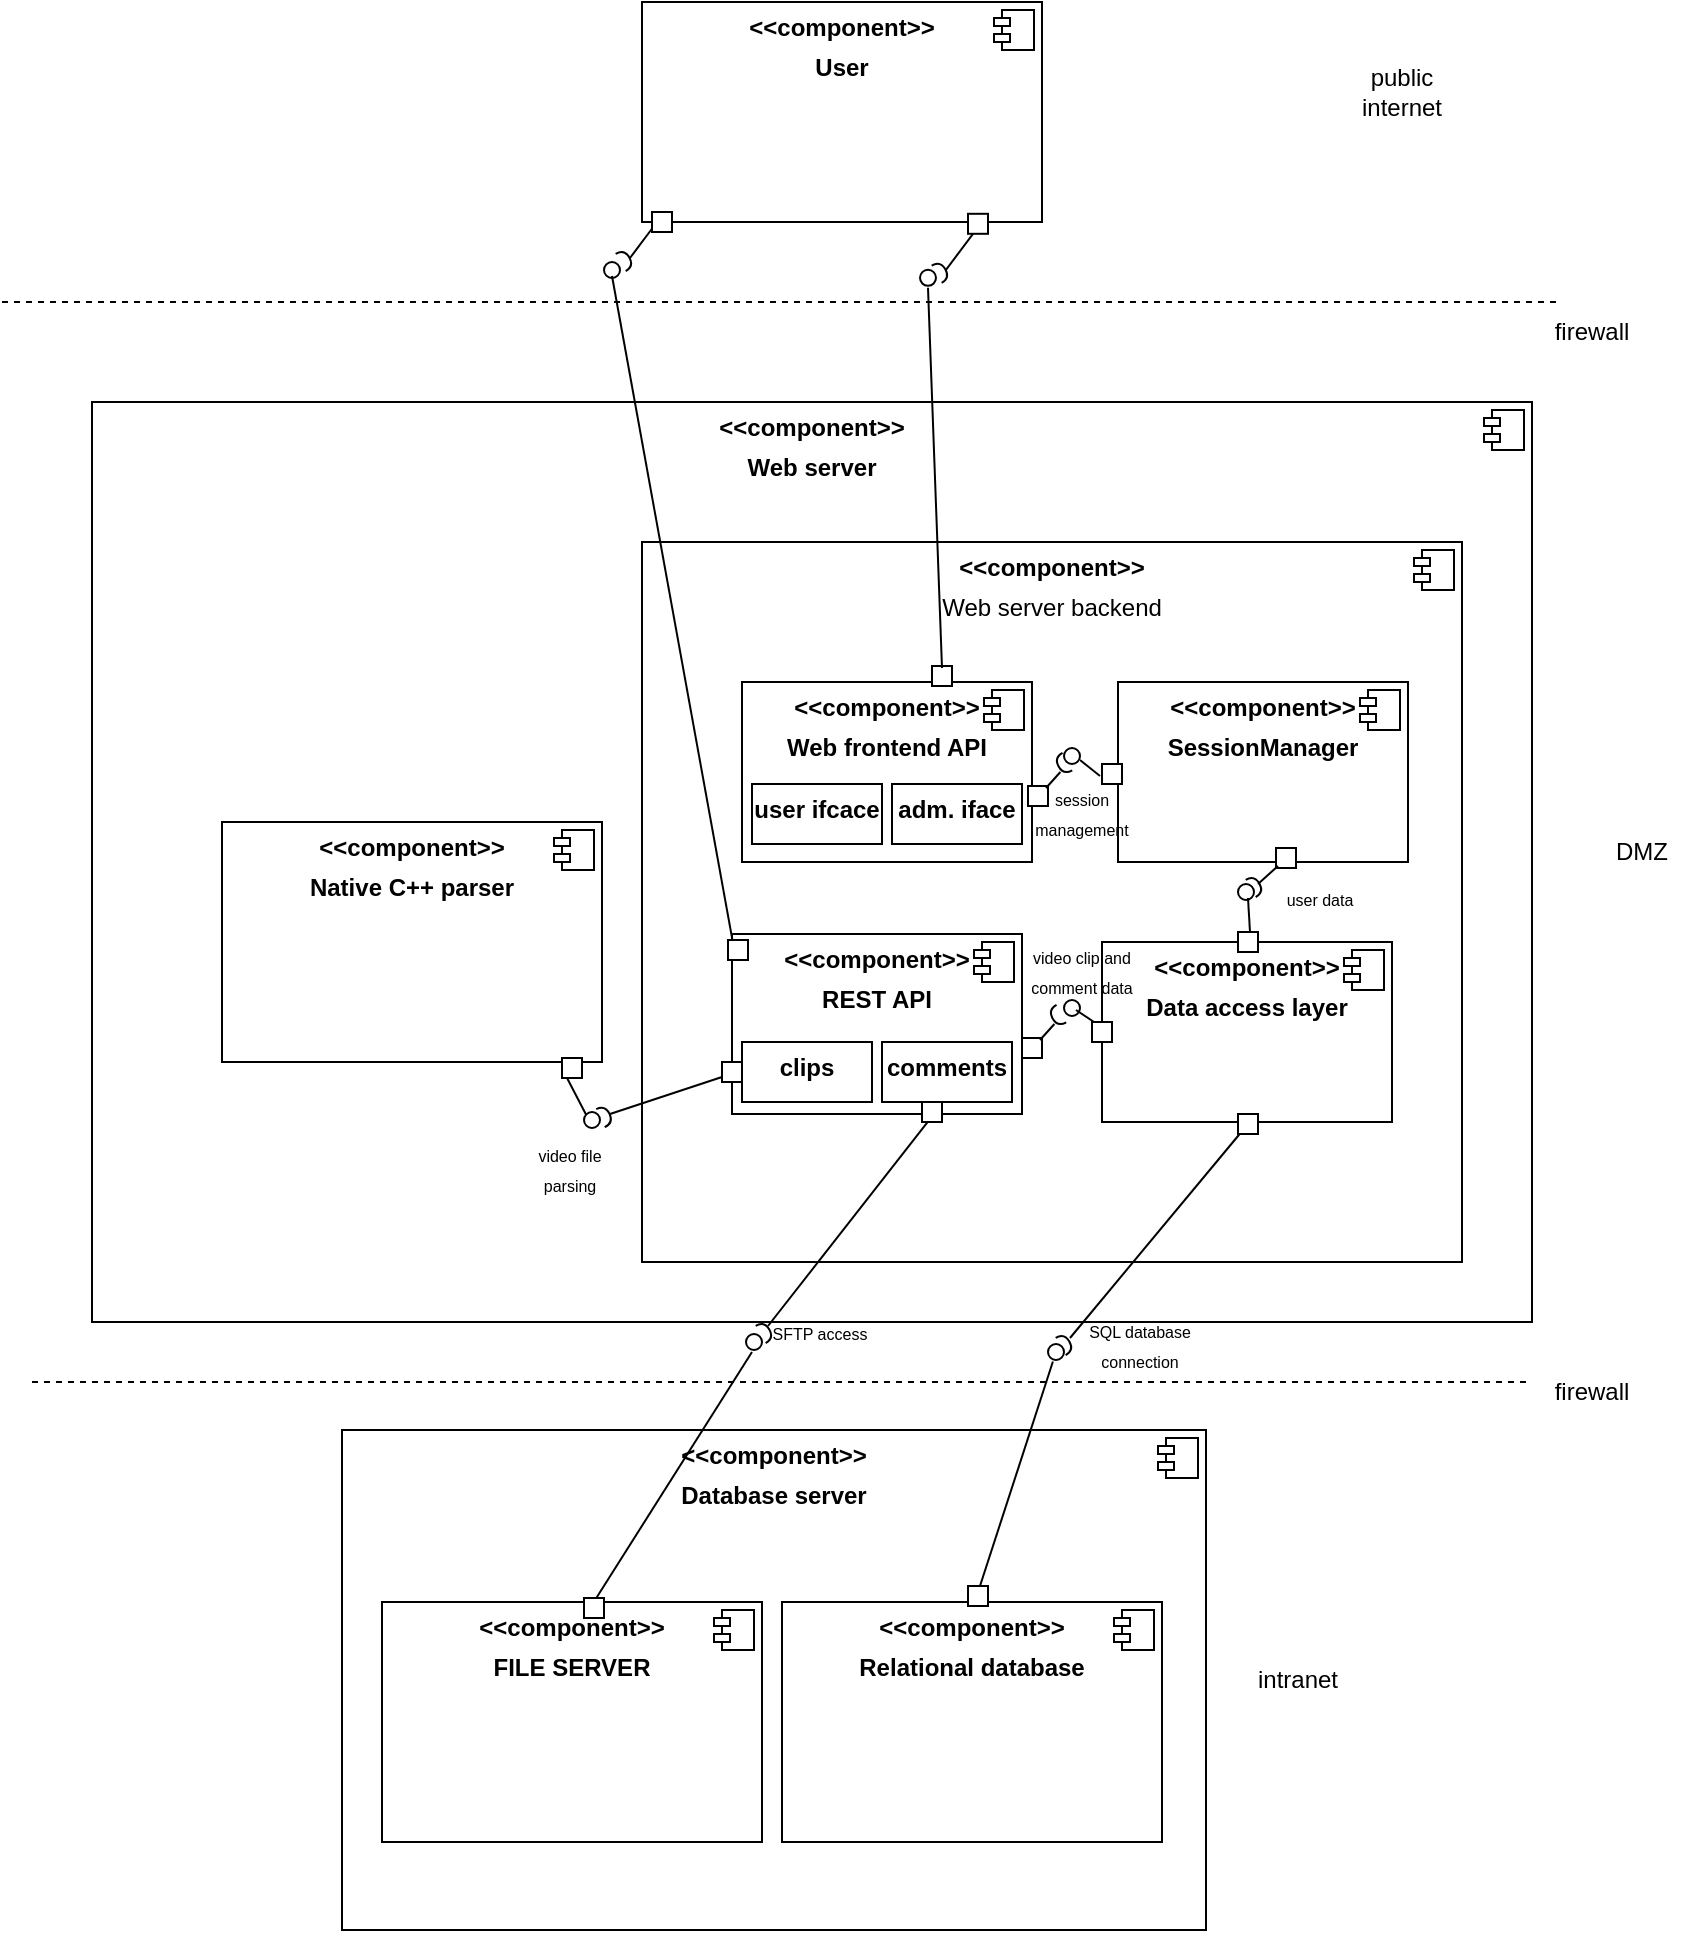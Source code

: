 <mxfile version="15.5.1" type="device"><diagram id="GSqzHgyZ8bAY6e9TYu-8" name="Page-1"><mxGraphModel dx="979" dy="561" grid="1" gridSize="10" guides="1" tooltips="1" connect="1" arrows="1" fold="1" page="1" pageScale="1" pageWidth="850" pageHeight="1100" math="0" shadow="0"><root><mxCell id="0"/><mxCell id="1" parent="0"/><mxCell id="STXhcjaNy7lyqlX8jOq6-12" value="&lt;p style=&quot;margin: 0px ; margin-top: 6px ; text-align: center&quot;&gt;&lt;b&gt;&amp;lt;&amp;lt;component&amp;gt;&amp;gt;&lt;/b&gt;&lt;/p&gt;&lt;p style=&quot;margin: 0px ; margin-top: 6px ; text-align: center&quot;&gt;&lt;b&gt;Web server&lt;/b&gt;&lt;/p&gt;" style="align=left;overflow=fill;html=1;dropTarget=0;" vertex="1" parent="1"><mxGeometry x="65" y="200" width="720" height="460" as="geometry"/></mxCell><mxCell id="STXhcjaNy7lyqlX8jOq6-13" value="" style="shape=component;jettyWidth=8;jettyHeight=4;" vertex="1" parent="STXhcjaNy7lyqlX8jOq6-12"><mxGeometry x="1" width="20" height="20" relative="1" as="geometry"><mxPoint x="-24" y="4" as="offset"/></mxGeometry></mxCell><mxCell id="STXhcjaNy7lyqlX8jOq6-14" value="&lt;p style=&quot;margin: 0px ; margin-top: 6px ; text-align: center&quot;&gt;&lt;b&gt;&amp;lt;&amp;lt;component&amp;gt;&amp;gt;&lt;/b&gt;&lt;/p&gt;&lt;p style=&quot;margin: 0px ; margin-top: 6px ; text-align: center&quot;&gt;&lt;b&gt;Native C++ parser&lt;/b&gt;&lt;/p&gt;" style="align=left;overflow=fill;html=1;dropTarget=0;" vertex="1" parent="1"><mxGeometry x="130" y="410" width="190" height="120" as="geometry"/></mxCell><mxCell id="STXhcjaNy7lyqlX8jOq6-15" value="" style="shape=component;jettyWidth=8;jettyHeight=4;" vertex="1" parent="STXhcjaNy7lyqlX8jOq6-14"><mxGeometry x="1" width="20" height="20" relative="1" as="geometry"><mxPoint x="-24" y="4" as="offset"/></mxGeometry></mxCell><mxCell id="STXhcjaNy7lyqlX8jOq6-16" value="&lt;p style=&quot;margin: 0px ; margin-top: 6px ; text-align: center&quot;&gt;&lt;b&gt;&amp;lt;&amp;lt;component&amp;gt;&amp;gt;&lt;/b&gt;&lt;/p&gt;&lt;p style=&quot;margin: 0px ; margin-top: 6px ; text-align: center&quot;&gt;Web server backend&lt;/p&gt;" style="align=left;overflow=fill;html=1;dropTarget=0;" vertex="1" parent="1"><mxGeometry x="340" y="270" width="410" height="360" as="geometry"/></mxCell><mxCell id="STXhcjaNy7lyqlX8jOq6-17" value="" style="shape=component;jettyWidth=8;jettyHeight=4;" vertex="1" parent="STXhcjaNy7lyqlX8jOq6-16"><mxGeometry x="1" width="20" height="20" relative="1" as="geometry"><mxPoint x="-24" y="4" as="offset"/></mxGeometry></mxCell><mxCell id="STXhcjaNy7lyqlX8jOq6-18" value="&lt;p style=&quot;margin: 0px ; margin-top: 6px ; text-align: center&quot;&gt;&lt;b&gt;&amp;lt;&amp;lt;component&amp;gt;&amp;gt;&lt;/b&gt;&lt;/p&gt;&lt;p style=&quot;margin: 0px ; margin-top: 6px ; text-align: center&quot;&gt;&lt;b&gt;SessionManager&lt;/b&gt;&lt;/p&gt;" style="align=left;overflow=fill;html=1;dropTarget=0;" vertex="1" parent="1"><mxGeometry x="578" y="340" width="145" height="90" as="geometry"/></mxCell><mxCell id="STXhcjaNy7lyqlX8jOq6-19" value="" style="shape=component;jettyWidth=8;jettyHeight=4;" vertex="1" parent="STXhcjaNy7lyqlX8jOq6-18"><mxGeometry x="1" width="20" height="20" relative="1" as="geometry"><mxPoint x="-24" y="4" as="offset"/></mxGeometry></mxCell><mxCell id="STXhcjaNy7lyqlX8jOq6-22" value="&lt;p style=&quot;margin: 0px ; margin-top: 6px ; text-align: center&quot;&gt;&lt;b&gt;&amp;lt;&amp;lt;component&amp;gt;&amp;gt;&lt;/b&gt;&lt;/p&gt;&lt;p style=&quot;margin: 0px ; margin-top: 6px ; text-align: center&quot;&gt;&lt;b&gt;REST API&lt;/b&gt;&lt;/p&gt;" style="align=left;overflow=fill;html=1;dropTarget=0;" vertex="1" parent="1"><mxGeometry x="385" y="466" width="145" height="90" as="geometry"/></mxCell><mxCell id="STXhcjaNy7lyqlX8jOq6-23" value="" style="shape=component;jettyWidth=8;jettyHeight=4;" vertex="1" parent="STXhcjaNy7lyqlX8jOq6-22"><mxGeometry x="1" width="20" height="20" relative="1" as="geometry"><mxPoint x="-24" y="4" as="offset"/></mxGeometry></mxCell><mxCell id="STXhcjaNy7lyqlX8jOq6-24" value="&lt;p style=&quot;margin: 0px ; margin-top: 6px ; text-align: center&quot;&gt;&lt;b&gt;&amp;lt;&amp;lt;component&amp;gt;&amp;gt;&lt;/b&gt;&lt;/p&gt;&lt;p style=&quot;margin: 0px ; margin-top: 6px ; text-align: center&quot;&gt;&lt;b&gt;Web frontend API&lt;/b&gt;&lt;/p&gt;" style="align=left;overflow=fill;html=1;dropTarget=0;" vertex="1" parent="1"><mxGeometry x="390" y="340" width="145" height="90" as="geometry"/></mxCell><mxCell id="STXhcjaNy7lyqlX8jOq6-25" value="" style="shape=component;jettyWidth=8;jettyHeight=4;" vertex="1" parent="STXhcjaNy7lyqlX8jOq6-24"><mxGeometry x="1" width="20" height="20" relative="1" as="geometry"><mxPoint x="-24" y="4" as="offset"/></mxGeometry></mxCell><mxCell id="STXhcjaNy7lyqlX8jOq6-26" value="&lt;p style=&quot;margin: 0px ; margin-top: 6px ; text-align: center&quot;&gt;&lt;b&gt;&amp;lt;&amp;lt;component&amp;gt;&amp;gt;&lt;/b&gt;&lt;/p&gt;&lt;p style=&quot;margin: 0px ; margin-top: 6px ; text-align: center&quot;&gt;&lt;b&gt;Database server&lt;/b&gt;&lt;/p&gt;" style="align=left;overflow=fill;html=1;dropTarget=0;" vertex="1" parent="1"><mxGeometry x="190" y="714" width="432" height="250" as="geometry"/></mxCell><mxCell id="STXhcjaNy7lyqlX8jOq6-27" value="" style="shape=component;jettyWidth=8;jettyHeight=4;" vertex="1" parent="STXhcjaNy7lyqlX8jOq6-26"><mxGeometry x="1" width="20" height="20" relative="1" as="geometry"><mxPoint x="-24" y="4" as="offset"/></mxGeometry></mxCell><mxCell id="STXhcjaNy7lyqlX8jOq6-33" value="&lt;p style=&quot;margin: 0px ; margin-top: 6px ; text-align: center&quot;&gt;&lt;b&gt;&amp;lt;&amp;lt;component&amp;gt;&amp;gt;&lt;/b&gt;&lt;/p&gt;&lt;p style=&quot;margin: 0px ; margin-top: 6px ; text-align: center&quot;&gt;&lt;b&gt;Data access layer&lt;/b&gt;&lt;/p&gt;" style="align=left;overflow=fill;html=1;dropTarget=0;" vertex="1" parent="1"><mxGeometry x="570" y="470" width="145" height="90" as="geometry"/></mxCell><mxCell id="STXhcjaNy7lyqlX8jOq6-34" value="" style="shape=component;jettyWidth=8;jettyHeight=4;" vertex="1" parent="STXhcjaNy7lyqlX8jOq6-33"><mxGeometry x="1" width="20" height="20" relative="1" as="geometry"><mxPoint x="-24" y="4" as="offset"/></mxGeometry></mxCell><mxCell id="STXhcjaNy7lyqlX8jOq6-44" value="" style="ellipse;html=1;fontSize=11;align=center;fillColor=none;points=[];aspect=fixed;resizable=0;verticalAlign=bottom;labelPosition=center;verticalLabelPosition=top;flipH=1;perimeterSpacing=1;" vertex="1" parent="1"><mxGeometry x="543" y="671" width="8" height="8" as="geometry"/></mxCell><mxCell id="STXhcjaNy7lyqlX8jOq6-43" value="" style="endArrow=none;html=1;rounded=0;align=center;verticalAlign=top;endFill=0;labelBackgroundColor=none;endSize=2;" edge="1" target="STXhcjaNy7lyqlX8jOq6-44" parent="1"><mxGeometry relative="1" as="geometry"><mxPoint x="509" y="792" as="sourcePoint"/></mxGeometry></mxCell><mxCell id="STXhcjaNy7lyqlX8jOq6-56" value="" style="html=1;rounded=0;" vertex="1" parent="1"><mxGeometry x="638" y="556" width="10" height="10" as="geometry"/></mxCell><mxCell id="STXhcjaNy7lyqlX8jOq6-57" value="" style="endArrow=none;html=1;rounded=0;align=center;verticalAlign=top;endFill=0;labelBackgroundColor=none;endSize=2;" edge="1" source="STXhcjaNy7lyqlX8jOq6-56" parent="1"><mxGeometry relative="1" as="geometry"><mxPoint x="554" y="668" as="targetPoint"/></mxGeometry></mxCell><mxCell id="STXhcjaNy7lyqlX8jOq6-58" value="" style="shape=requiredInterface;html=1;fontSize=11;align=center;fillColor=none;points=[];aspect=fixed;resizable=0;verticalAlign=bottom;labelPosition=center;verticalLabelPosition=top;flipH=1;rotation=-210;" vertex="1" parent="1"><mxGeometry x="549" y="666" width="5" height="10" as="geometry"/></mxCell><mxCell id="STXhcjaNy7lyqlX8jOq6-59" value="&lt;font style=&quot;font-size: 8px&quot;&gt;SQL database connection&lt;/font&gt;" style="text;html=1;strokeColor=none;fillColor=none;align=center;verticalAlign=middle;whiteSpace=wrap;rounded=0;" vertex="1" parent="1"><mxGeometry x="559" y="656" width="60" height="30" as="geometry"/></mxCell><mxCell id="STXhcjaNy7lyqlX8jOq6-62" value="" style="html=1;rounded=0;" vertex="1" parent="1"><mxGeometry x="565" y="510" width="10" height="10" as="geometry"/></mxCell><mxCell id="STXhcjaNy7lyqlX8jOq6-63" value="" style="html=1;rounded=0;" vertex="1" parent="1"><mxGeometry x="638" y="465" width="10" height="10" as="geometry"/></mxCell><mxCell id="STXhcjaNy7lyqlX8jOq6-69" value="&lt;p style=&quot;margin: 0px ; margin-top: 6px ; text-align: center&quot;&gt;&lt;b&gt;user ifcace&lt;/b&gt;&lt;/p&gt;" style="align=left;overflow=fill;html=1;dropTarget=0;" vertex="1" parent="1"><mxGeometry x="395" y="391" width="65" height="30" as="geometry"/></mxCell><mxCell id="STXhcjaNy7lyqlX8jOq6-71" value="&lt;p style=&quot;margin: 0px ; margin-top: 6px ; text-align: center&quot;&gt;&lt;b&gt;adm. iface&lt;/b&gt;&lt;/p&gt;" style="align=left;overflow=fill;html=1;dropTarget=0;" vertex="1" parent="1"><mxGeometry x="465" y="391" width="65" height="30" as="geometry"/></mxCell><mxCell id="STXhcjaNy7lyqlX8jOq6-72" value="&lt;p style=&quot;margin: 0px ; margin-top: 6px ; text-align: center&quot;&gt;&lt;b&gt;&amp;lt;&amp;lt;component&amp;gt;&amp;gt;&lt;/b&gt;&lt;/p&gt;&lt;p style=&quot;margin: 0px ; margin-top: 6px ; text-align: center&quot;&gt;&lt;b&gt;User&lt;/b&gt;&lt;/p&gt;" style="align=left;overflow=fill;html=1;dropTarget=0;" vertex="1" parent="1"><mxGeometry x="340" width="200" height="110" as="geometry"/></mxCell><mxCell id="STXhcjaNy7lyqlX8jOq6-73" value="" style="shape=component;jettyWidth=8;jettyHeight=4;" vertex="1" parent="STXhcjaNy7lyqlX8jOq6-72"><mxGeometry x="1" width="20" height="20" relative="1" as="geometry"><mxPoint x="-24" y="4" as="offset"/></mxGeometry></mxCell><mxCell id="STXhcjaNy7lyqlX8jOq6-77" value="" style="endArrow=none;dashed=1;html=1;rounded=0;fontSize=8;" edge="1" parent="1"><mxGeometry width="50" height="50" relative="1" as="geometry"><mxPoint x="20" y="150" as="sourcePoint"/><mxPoint x="800" y="150" as="targetPoint"/></mxGeometry></mxCell><mxCell id="STXhcjaNy7lyqlX8jOq6-78" value="" style="endArrow=none;dashed=1;html=1;rounded=0;fontSize=8;" edge="1" parent="1"><mxGeometry width="50" height="50" relative="1" as="geometry"><mxPoint x="35" y="690" as="sourcePoint"/><mxPoint x="785" y="690.0" as="targetPoint"/></mxGeometry></mxCell><mxCell id="STXhcjaNy7lyqlX8jOq6-80" value="&lt;font style=&quot;font-size: 12px&quot;&gt;DMZ&lt;/font&gt;" style="text;html=1;strokeColor=none;fillColor=none;align=center;verticalAlign=middle;whiteSpace=wrap;rounded=0;fontSize=8;" vertex="1" parent="1"><mxGeometry x="810" y="410.0" width="60" height="30" as="geometry"/></mxCell><mxCell id="STXhcjaNy7lyqlX8jOq6-81" value="&lt;font style=&quot;font-size: 12px&quot;&gt;public internet&lt;/font&gt;" style="text;html=1;strokeColor=none;fillColor=none;align=center;verticalAlign=middle;whiteSpace=wrap;rounded=0;fontSize=8;" vertex="1" parent="1"><mxGeometry x="690" y="30.0" width="60" height="30" as="geometry"/></mxCell><mxCell id="STXhcjaNy7lyqlX8jOq6-82" value="&lt;font style=&quot;font-size: 12px&quot;&gt;intranet&lt;/font&gt;" style="text;html=1;strokeColor=none;fillColor=none;align=center;verticalAlign=middle;whiteSpace=wrap;rounded=0;fontSize=8;" vertex="1" parent="1"><mxGeometry x="638" y="824.0" width="60" height="30" as="geometry"/></mxCell><mxCell id="STXhcjaNy7lyqlX8jOq6-84" value="&lt;font style=&quot;font-size: 12px&quot;&gt;firewall&lt;/font&gt;" style="text;html=1;strokeColor=none;fillColor=none;align=center;verticalAlign=middle;whiteSpace=wrap;rounded=0;fontSize=8;" vertex="1" parent="1"><mxGeometry x="785" y="680.0" width="60" height="30" as="geometry"/></mxCell><mxCell id="STXhcjaNy7lyqlX8jOq6-85" value="&lt;font style=&quot;font-size: 12px&quot;&gt;firewall&lt;/font&gt;" style="text;html=1;strokeColor=none;fillColor=none;align=center;verticalAlign=middle;whiteSpace=wrap;rounded=0;fontSize=8;" vertex="1" parent="1"><mxGeometry x="785" y="150.0" width="60" height="30" as="geometry"/></mxCell><mxCell id="STXhcjaNy7lyqlX8jOq6-86" value="" style="endArrow=none;html=1;rounded=0;align=center;verticalAlign=top;endFill=0;labelBackgroundColor=none;endSize=2;" edge="1" parent="1"><mxGeometry relative="1" as="geometry"><mxPoint x="644" y="464.997" as="sourcePoint"/><mxPoint x="643" y="448" as="targetPoint"/></mxGeometry></mxCell><mxCell id="STXhcjaNy7lyqlX8jOq6-87" value="&lt;p style=&quot;margin: 0px ; margin-top: 6px ; text-align: center&quot;&gt;&lt;b&gt;&amp;lt;&amp;lt;component&amp;gt;&amp;gt;&lt;/b&gt;&lt;/p&gt;&lt;p style=&quot;margin: 0px ; margin-top: 6px ; text-align: center&quot;&gt;&lt;b&gt;Relational database&lt;/b&gt;&lt;/p&gt;" style="align=left;overflow=fill;html=1;dropTarget=0;" vertex="1" parent="1"><mxGeometry x="410" y="800" width="190" height="120" as="geometry"/></mxCell><mxCell id="STXhcjaNy7lyqlX8jOq6-88" value="" style="shape=component;jettyWidth=8;jettyHeight=4;" vertex="1" parent="STXhcjaNy7lyqlX8jOq6-87"><mxGeometry x="1" width="20" height="20" relative="1" as="geometry"><mxPoint x="-24" y="4" as="offset"/></mxGeometry></mxCell><mxCell id="STXhcjaNy7lyqlX8jOq6-89" value="&lt;p style=&quot;margin: 0px ; margin-top: 6px ; text-align: center&quot;&gt;&lt;b&gt;&amp;lt;&amp;lt;component&amp;gt;&amp;gt;&lt;/b&gt;&lt;/p&gt;&lt;p style=&quot;margin: 0px ; margin-top: 6px ; text-align: center&quot;&gt;&lt;b&gt;FILE SERVER&lt;/b&gt;&lt;/p&gt;" style="align=left;overflow=fill;html=1;dropTarget=0;" vertex="1" parent="1"><mxGeometry x="210" y="800" width="190" height="120" as="geometry"/></mxCell><mxCell id="STXhcjaNy7lyqlX8jOq6-90" value="" style="shape=component;jettyWidth=8;jettyHeight=4;" vertex="1" parent="STXhcjaNy7lyqlX8jOq6-89"><mxGeometry x="1" width="20" height="20" relative="1" as="geometry"><mxPoint x="-24" y="4" as="offset"/></mxGeometry></mxCell><mxCell id="STXhcjaNy7lyqlX8jOq6-42" value="" style="html=1;rounded=0;" vertex="1" parent="1"><mxGeometry x="503" y="792" width="10" height="10" as="geometry"/></mxCell><mxCell id="STXhcjaNy7lyqlX8jOq6-92" value="" style="html=1;rounded=0;" vertex="1" parent="1"><mxGeometry x="311" y="798" width="10" height="10" as="geometry"/></mxCell><mxCell id="STXhcjaNy7lyqlX8jOq6-93" value="" style="endArrow=none;html=1;rounded=0;align=center;verticalAlign=top;endFill=0;labelBackgroundColor=none;endSize=2;" edge="1" parent="1"><mxGeometry relative="1" as="geometry"><mxPoint x="317" y="798.25" as="sourcePoint"/><mxPoint x="395" y="675" as="targetPoint"/></mxGeometry></mxCell><mxCell id="STXhcjaNy7lyqlX8jOq6-94" value="" style="ellipse;html=1;fontSize=11;align=center;fillColor=none;points=[];aspect=fixed;resizable=0;verticalAlign=bottom;labelPosition=center;verticalLabelPosition=top;flipH=1;perimeterSpacing=1;" vertex="1" parent="1"><mxGeometry x="392" y="666" width="8" height="8" as="geometry"/></mxCell><mxCell id="STXhcjaNy7lyqlX8jOq6-95" value="" style="endArrow=none;html=1;rounded=0;align=center;verticalAlign=top;endFill=0;labelBackgroundColor=none;endSize=2;" edge="1" parent="1"><mxGeometry relative="1" as="geometry"><mxPoint x="486" y="555.997" as="sourcePoint"/><mxPoint x="403" y="662" as="targetPoint"/></mxGeometry></mxCell><mxCell id="STXhcjaNy7lyqlX8jOq6-96" value="" style="html=1;rounded=0;" vertex="1" parent="1"><mxGeometry x="480" y="550" width="10" height="10" as="geometry"/></mxCell><mxCell id="STXhcjaNy7lyqlX8jOq6-97" value="" style="shape=requiredInterface;html=1;fontSize=11;align=center;fillColor=none;points=[];aspect=fixed;resizable=0;verticalAlign=bottom;labelPosition=center;verticalLabelPosition=top;flipH=1;rotation=-210;" vertex="1" parent="1"><mxGeometry x="399" y="660" width="5" height="10" as="geometry"/></mxCell><mxCell id="STXhcjaNy7lyqlX8jOq6-98" value="&lt;font style=&quot;font-size: 8px&quot;&gt;SFTP access&lt;br&gt;&lt;/font&gt;" style="text;html=1;strokeColor=none;fillColor=none;align=center;verticalAlign=middle;whiteSpace=wrap;rounded=0;" vertex="1" parent="1"><mxGeometry x="399" y="650" width="60" height="30" as="geometry"/></mxCell><mxCell id="STXhcjaNy7lyqlX8jOq6-99" value="" style="ellipse;html=1;fontSize=11;align=center;fillColor=none;points=[];aspect=fixed;resizable=0;verticalAlign=bottom;labelPosition=center;verticalLabelPosition=top;flipH=1;perimeterSpacing=1;" vertex="1" parent="1"><mxGeometry x="638" y="441" width="8" height="8" as="geometry"/></mxCell><mxCell id="STXhcjaNy7lyqlX8jOq6-100" value="" style="shape=requiredInterface;html=1;fontSize=11;align=center;fillColor=none;points=[];aspect=fixed;resizable=0;verticalAlign=bottom;labelPosition=center;verticalLabelPosition=top;flipH=1;rotation=-210;" vertex="1" parent="1"><mxGeometry x="644" y="437" width="5" height="10" as="geometry"/></mxCell><mxCell id="STXhcjaNy7lyqlX8jOq6-101" value="" style="html=1;rounded=0;" vertex="1" parent="1"><mxGeometry x="657" y="423" width="10" height="10" as="geometry"/></mxCell><mxCell id="STXhcjaNy7lyqlX8jOq6-102" value="" style="endArrow=none;html=1;rounded=0;align=center;verticalAlign=top;endFill=0;labelBackgroundColor=none;endSize=2;" edge="1" parent="1"><mxGeometry relative="1" as="geometry"><mxPoint x="658" y="431.997" as="sourcePoint"/><mxPoint x="648" y="441" as="targetPoint"/></mxGeometry></mxCell><mxCell id="STXhcjaNy7lyqlX8jOq6-103" value="&lt;span style=&quot;font-size: 8px&quot;&gt;user data&lt;/span&gt;" style="text;html=1;strokeColor=none;fillColor=none;align=center;verticalAlign=middle;whiteSpace=wrap;rounded=0;" vertex="1" parent="1"><mxGeometry x="649" y="433" width="60" height="30" as="geometry"/></mxCell><mxCell id="STXhcjaNy7lyqlX8jOq6-105" value="" style="html=1;rounded=0;" vertex="1" parent="1"><mxGeometry x="570" y="381" width="10" height="10" as="geometry"/></mxCell><mxCell id="STXhcjaNy7lyqlX8jOq6-106" value="" style="ellipse;html=1;fontSize=11;align=center;fillColor=none;points=[];aspect=fixed;resizable=0;verticalAlign=bottom;labelPosition=center;verticalLabelPosition=top;flipH=1;perimeterSpacing=1;" vertex="1" parent="1"><mxGeometry x="551" y="373" width="8" height="8" as="geometry"/></mxCell><mxCell id="STXhcjaNy7lyqlX8jOq6-107" value="" style="endArrow=none;html=1;rounded=0;align=center;verticalAlign=top;endFill=0;labelBackgroundColor=none;endSize=2;" edge="1" parent="1"><mxGeometry relative="1" as="geometry"><mxPoint x="559" y="379" as="sourcePoint"/><mxPoint x="569" y="387" as="targetPoint"/></mxGeometry></mxCell><mxCell id="STXhcjaNy7lyqlX8jOq6-108" value="" style="html=1;rounded=0;" vertex="1" parent="1"><mxGeometry x="533" y="392" width="10" height="10" as="geometry"/></mxCell><mxCell id="STXhcjaNy7lyqlX8jOq6-111" value="" style="shape=requiredInterface;html=1;fontSize=11;align=center;fillColor=none;points=[];aspect=fixed;resizable=0;verticalAlign=bottom;labelPosition=center;verticalLabelPosition=top;flipH=1;rotation=-29;" vertex="1" parent="1"><mxGeometry x="548" y="376" width="5" height="10" as="geometry"/></mxCell><mxCell id="STXhcjaNy7lyqlX8jOq6-112" value="" style="endArrow=none;html=1;rounded=0;align=center;verticalAlign=top;endFill=0;labelBackgroundColor=none;endSize=2;entryX=1.115;entryY=0.787;entryDx=0;entryDy=0;entryPerimeter=0;" edge="1" parent="1" target="STXhcjaNy7lyqlX8jOq6-111"><mxGeometry relative="1" as="geometry"><mxPoint x="542" y="393" as="sourcePoint"/><mxPoint x="579" y="397" as="targetPoint"/></mxGeometry></mxCell><mxCell id="STXhcjaNy7lyqlX8jOq6-113" value="&lt;font style=&quot;font-size: 8px&quot;&gt;session management&lt;/font&gt;" style="text;html=1;strokeColor=none;fillColor=none;align=center;verticalAlign=middle;whiteSpace=wrap;rounded=0;" vertex="1" parent="1"><mxGeometry x="530" y="390" width="60" height="30" as="geometry"/></mxCell><mxCell id="STXhcjaNy7lyqlX8jOq6-114" value="" style="html=1;rounded=0;" vertex="1" parent="1"><mxGeometry x="485" y="332" width="10" height="10" as="geometry"/></mxCell><mxCell id="STXhcjaNy7lyqlX8jOq6-115" value="" style="endArrow=none;html=1;rounded=0;align=center;verticalAlign=top;endFill=0;labelBackgroundColor=none;endSize=2;" edge="1" parent="1"><mxGeometry relative="1" as="geometry"><mxPoint x="483" y="142.9" as="sourcePoint"/><mxPoint x="490" y="333.0" as="targetPoint"/></mxGeometry></mxCell><mxCell id="STXhcjaNy7lyqlX8jOq6-128" value="" style="ellipse;html=1;fontSize=11;align=center;fillColor=none;points=[];aspect=fixed;resizable=0;verticalAlign=bottom;labelPosition=center;verticalLabelPosition=top;flipH=1;perimeterSpacing=1;" vertex="1" parent="1"><mxGeometry x="479" y="133.9" width="8" height="8" as="geometry"/></mxCell><mxCell id="STXhcjaNy7lyqlX8jOq6-129" value="" style="shape=requiredInterface;html=1;fontSize=11;align=center;fillColor=none;points=[];aspect=fixed;resizable=0;verticalAlign=bottom;labelPosition=center;verticalLabelPosition=top;flipH=1;rotation=-210;" vertex="1" parent="1"><mxGeometry x="487" y="129.9" width="5" height="10" as="geometry"/></mxCell><mxCell id="STXhcjaNy7lyqlX8jOq6-132" value="" style="endArrow=none;html=1;rounded=0;align=center;verticalAlign=top;endFill=0;labelBackgroundColor=none;endSize=2;" edge="1" parent="1"><mxGeometry relative="1" as="geometry"><mxPoint x="507" y="113.9" as="sourcePoint"/><mxPoint x="492" y="133.9" as="targetPoint"/></mxGeometry></mxCell><mxCell id="STXhcjaNy7lyqlX8jOq6-133" value="" style="html=1;rounded=0;" vertex="1" parent="1"><mxGeometry x="503" y="105.9" width="10" height="10" as="geometry"/></mxCell><mxCell id="STXhcjaNy7lyqlX8jOq6-136" value="" style="ellipse;html=1;fontSize=11;align=center;fillColor=none;points=[];aspect=fixed;resizable=0;verticalAlign=bottom;labelPosition=center;verticalLabelPosition=top;flipH=1;perimeterSpacing=1;" vertex="1" parent="1"><mxGeometry x="321" y="130" width="8" height="8" as="geometry"/></mxCell><mxCell id="STXhcjaNy7lyqlX8jOq6-138" value="" style="endArrow=none;html=1;rounded=0;align=center;verticalAlign=top;endFill=0;labelBackgroundColor=none;endSize=2;" edge="1" parent="1"><mxGeometry relative="1" as="geometry"><mxPoint x="325" y="137" as="sourcePoint"/><mxPoint x="386.5" y="476.05" as="targetPoint"/></mxGeometry></mxCell><mxCell id="STXhcjaNy7lyqlX8jOq6-139" value="" style="html=1;rounded=0;" vertex="1" parent="1"><mxGeometry x="383" y="469" width="10" height="10" as="geometry"/></mxCell><mxCell id="STXhcjaNy7lyqlX8jOq6-143" value="" style="shape=requiredInterface;html=1;fontSize=11;align=center;fillColor=none;points=[];aspect=fixed;resizable=0;verticalAlign=bottom;labelPosition=center;verticalLabelPosition=top;flipH=1;rotation=-210;" vertex="1" parent="1"><mxGeometry x="329" y="124" width="5" height="10" as="geometry"/></mxCell><mxCell id="STXhcjaNy7lyqlX8jOq6-144" value="" style="endArrow=none;html=1;rounded=0;align=center;verticalAlign=top;endFill=0;labelBackgroundColor=none;endSize=2;" edge="1" parent="1"><mxGeometry relative="1" as="geometry"><mxPoint x="349" y="108" as="sourcePoint"/><mxPoint x="334" y="128.0" as="targetPoint"/></mxGeometry></mxCell><mxCell id="STXhcjaNy7lyqlX8jOq6-145" value="" style="html=1;rounded=0;" vertex="1" parent="1"><mxGeometry x="345" y="105" width="10" height="10" as="geometry"/></mxCell><mxCell id="STXhcjaNy7lyqlX8jOq6-149" value="&lt;p style=&quot;margin: 0px ; margin-top: 6px ; text-align: center&quot;&gt;&lt;b&gt;clips&lt;/b&gt;&lt;/p&gt;" style="align=left;overflow=fill;html=1;dropTarget=0;" vertex="1" parent="1"><mxGeometry x="390" y="520" width="65" height="30" as="geometry"/></mxCell><mxCell id="STXhcjaNy7lyqlX8jOq6-150" value="&lt;p style=&quot;margin: 0px ; margin-top: 6px ; text-align: center&quot;&gt;&lt;b&gt;comments&lt;/b&gt;&lt;/p&gt;" style="align=left;overflow=fill;html=1;dropTarget=0;" vertex="1" parent="1"><mxGeometry x="460" y="520" width="65" height="30" as="geometry"/></mxCell><mxCell id="STXhcjaNy7lyqlX8jOq6-152" value="" style="endArrow=none;html=1;rounded=0;align=center;verticalAlign=top;endFill=0;labelBackgroundColor=none;endSize=2;" edge="1" parent="1"><mxGeometry relative="1" as="geometry"><mxPoint x="566" y="509.997" as="sourcePoint"/><mxPoint x="557" y="504" as="targetPoint"/></mxGeometry></mxCell><mxCell id="STXhcjaNy7lyqlX8jOq6-153" value="" style="ellipse;html=1;fontSize=11;align=center;fillColor=none;points=[];aspect=fixed;resizable=0;verticalAlign=bottom;labelPosition=center;verticalLabelPosition=top;flipH=1;perimeterSpacing=1;" vertex="1" parent="1"><mxGeometry x="551" y="499" width="8" height="8" as="geometry"/></mxCell><mxCell id="STXhcjaNy7lyqlX8jOq6-154" value="" style="html=1;rounded=0;" vertex="1" parent="1"><mxGeometry x="530" y="518" width="10" height="10" as="geometry"/></mxCell><mxCell id="STXhcjaNy7lyqlX8jOq6-155" value="" style="shape=requiredInterface;html=1;fontSize=11;align=center;fillColor=none;points=[];aspect=fixed;resizable=0;verticalAlign=bottom;labelPosition=center;verticalLabelPosition=top;flipH=1;rotation=-29;" vertex="1" parent="1"><mxGeometry x="545" y="502" width="5" height="10" as="geometry"/></mxCell><mxCell id="STXhcjaNy7lyqlX8jOq6-156" value="" style="endArrow=none;html=1;rounded=0;align=center;verticalAlign=top;endFill=0;labelBackgroundColor=none;endSize=2;entryX=1.115;entryY=0.787;entryDx=0;entryDy=0;entryPerimeter=0;" edge="1" parent="1" target="STXhcjaNy7lyqlX8jOq6-155"><mxGeometry relative="1" as="geometry"><mxPoint x="539" y="519" as="sourcePoint"/><mxPoint x="576" y="523" as="targetPoint"/></mxGeometry></mxCell><mxCell id="STXhcjaNy7lyqlX8jOq6-157" value="&lt;font style=&quot;font-size: 8px&quot;&gt;video clip and&lt;br&gt;comment data&lt;/font&gt;" style="text;html=1;strokeColor=none;fillColor=none;align=center;verticalAlign=middle;whiteSpace=wrap;rounded=0;" vertex="1" parent="1"><mxGeometry x="515" y="469" width="90" height="30" as="geometry"/></mxCell><mxCell id="STXhcjaNy7lyqlX8jOq6-160" value="" style="ellipse;html=1;fontSize=11;align=center;fillColor=none;points=[];aspect=fixed;resizable=0;verticalAlign=bottom;labelPosition=center;verticalLabelPosition=top;flipH=1;perimeterSpacing=1;" vertex="1" parent="1"><mxGeometry x="311" y="555" width="8" height="8" as="geometry"/></mxCell><mxCell id="STXhcjaNy7lyqlX8jOq6-163" value="" style="html=1;rounded=0;" vertex="1" parent="1"><mxGeometry x="380" y="530" width="10" height="10" as="geometry"/></mxCell><mxCell id="STXhcjaNy7lyqlX8jOq6-164" value="" style="shape=requiredInterface;html=1;fontSize=11;align=center;fillColor=none;points=[];aspect=fixed;resizable=0;verticalAlign=bottom;labelPosition=center;verticalLabelPosition=top;flipH=1;rotation=-205;" vertex="1" parent="1"><mxGeometry x="319" y="552" width="5" height="10" as="geometry"/></mxCell><mxCell id="STXhcjaNy7lyqlX8jOq6-165" value="" style="endArrow=none;html=1;rounded=0;align=center;verticalAlign=top;endFill=0;labelBackgroundColor=none;endSize=2;" edge="1" parent="1"><mxGeometry relative="1" as="geometry"><mxPoint x="312" y="556.25" as="sourcePoint"/><mxPoint x="302" y="537" as="targetPoint"/></mxGeometry></mxCell><mxCell id="STXhcjaNy7lyqlX8jOq6-166" value="" style="html=1;rounded=0;" vertex="1" parent="1"><mxGeometry x="300" y="528" width="10" height="10" as="geometry"/></mxCell><mxCell id="STXhcjaNy7lyqlX8jOq6-167" value="&lt;span style=&quot;font-size: 8px&quot;&gt;video file parsing&lt;/span&gt;" style="text;html=1;strokeColor=none;fillColor=none;align=center;verticalAlign=middle;whiteSpace=wrap;rounded=0;" vertex="1" parent="1"><mxGeometry x="274" y="568" width="60" height="30" as="geometry"/></mxCell><mxCell id="STXhcjaNy7lyqlX8jOq6-168" value="" style="endArrow=none;html=1;rounded=0;align=center;verticalAlign=top;endFill=0;labelBackgroundColor=none;endSize=2;exitX=0;exitY=0.75;exitDx=0;exitDy=0;" edge="1" parent="1" source="STXhcjaNy7lyqlX8jOq6-163"><mxGeometry relative="1" as="geometry"><mxPoint x="383" y="537.997" as="sourcePoint"/><mxPoint x="324" y="556" as="targetPoint"/></mxGeometry></mxCell></root></mxGraphModel></diagram></mxfile>